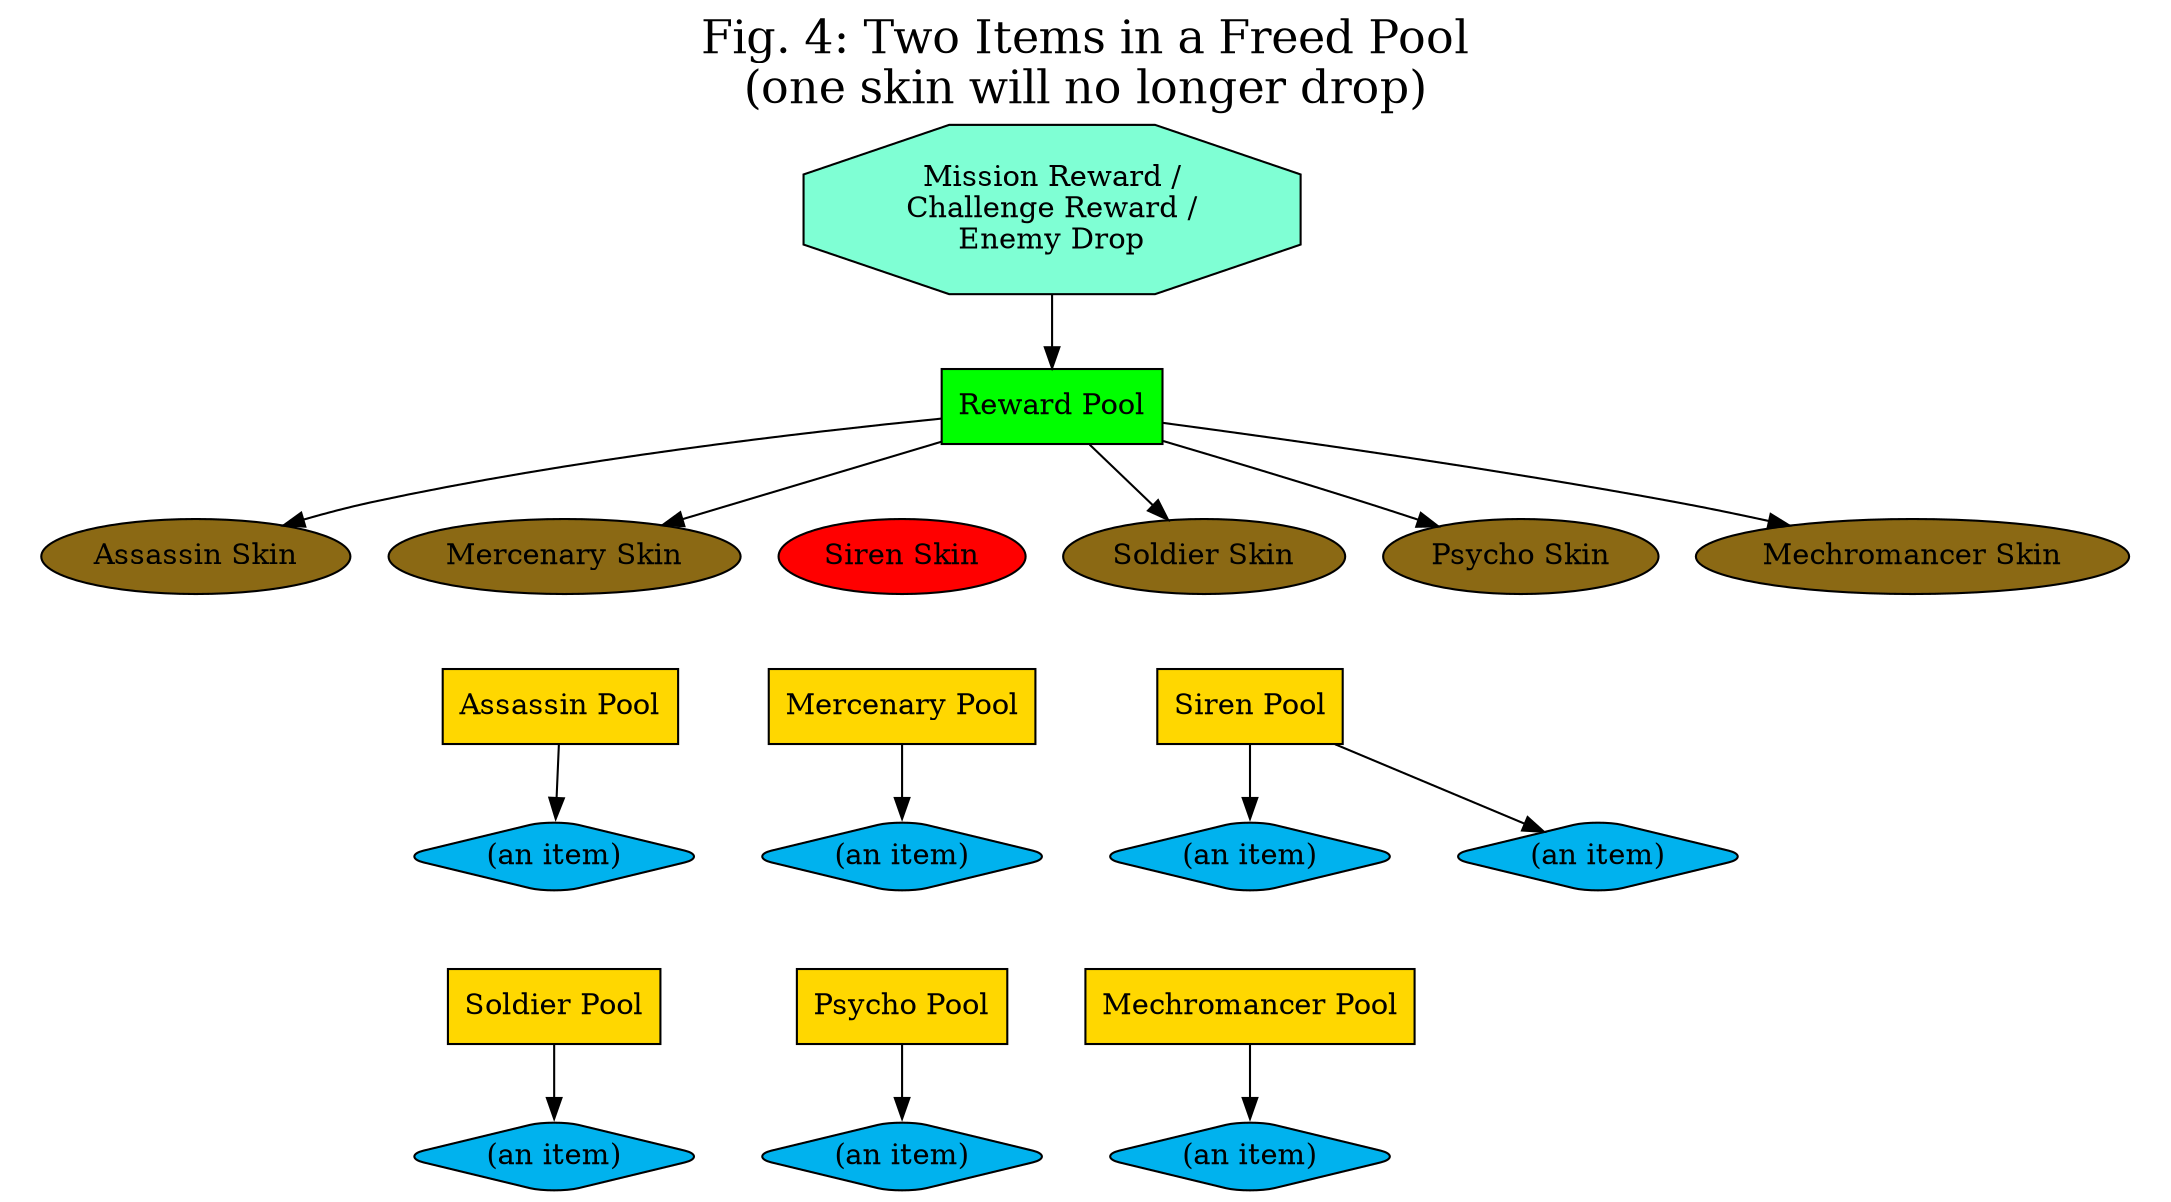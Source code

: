 digraph reward {

    labelloc = "t";
    fontsize = 22;
    label = <Fig. 4: Two Items in a Freed Pool<br/>(one skin will no longer drop)>

    {
        node [shape=octagon style=filled fillcolor=aquamarine1];
        thing [label=<Mission Reward /<br/>Challenge Reward /<br/>Enemy Drop>];
    }
    {
        node [shape=rectangle style=filled fillcolor=green];
        reward [label="Reward Pool"]
    }
    {
        node [shape=rectangle style=filled fillcolor=gold];
        pool_ass [label="Assassin Pool"];
        pool_merc [label="Mercenary Pool"];
        pool_siren [label="Siren Pool"];
        pool_soldier [label="Soldier Pool"];
        pool_psycho [label="Psycho Pool"];
        pool_mech [label="Mechromancer Pool"];
    }
    {
        node [style=filled fillcolor=goldenrod4];
        skin_ass [label="Assassin Skin"];
        skin_merc [label="Mercenary Skin"];
        skin_siren [label="Siren Skin" fillcolor=red];
        skin_soldier [label="Soldier Skin"];
        skin_psycho [label="Psycho Skin"];
        skin_mech [label="Mechromancer Skin"];
    }
    {
        node [shape=diamond style="filled,rounded" fillcolor=deepskyblue2];
        item_1 [label="(an item)"];
        item_2 [label="(an item)"];
        item_3 [label="(an item)"];
        item_4 [label="(an item)"];
        item_5 [label="(an item)"];
        item_6 [label="(an item)"];
        item_7 [label="(an item)"];
    }

    thing -> reward;

    reward -> skin_ass;
    reward -> skin_merc;
    reward -> skin_siren [style=invis];
    reward -> skin_soldier;
    reward -> skin_psycho;
    reward -> skin_mech;

    // Items
    pool_soldier -> item_1;
    pool_siren -> item_2;
    pool_siren -> item_7;
    pool_merc -> item_3;
    pool_ass -> item_4;
    pool_mech -> item_5;
    pool_psycho -> item_6;

    // Some structural arrangements
    {
        edge [style=invis];
        skin_merc -> pool_ass;
        skin_siren -> pool_merc;
        skin_soldier -> pool_siren;
        item_4 -> pool_soldier;
        item_3 -> pool_psycho;
        item_2 -> pool_mech;
    }
    subgraph cluster_skins {
        label="";
        style=invis;
        subgraph inner {
            rank=same;
            edge [style=invis];
            skin_ass -> skin_merc;
            skin_merc -> skin_siren;
            skin_siren -> skin_soldier;
            skin_soldier -> skin_psycho;
            skin_psycho -> skin_mech;
        }
    }

}
